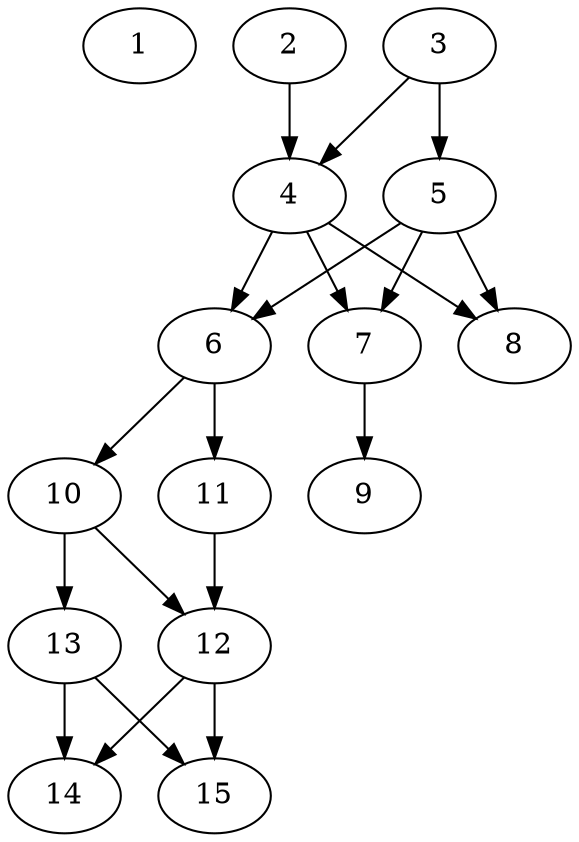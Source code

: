 // DAG automatically generated by daggen at Thu Oct  3 13:59:26 2019
// ./daggen --dot -n 15 --ccr 0.4 --fat 0.5 --regular 0.7 --density 0.7 --mindata 5242880 --maxdata 52428800 
digraph G {
  1 [size="44533760", alpha="0.05", expect_size="17813504"] 
  2 [size="51673600", alpha="0.15", expect_size="20669440"] 
  2 -> 4 [size ="20669440"]
  3 [size="102781440", alpha="0.08", expect_size="41112576"] 
  3 -> 4 [size ="41112576"]
  3 -> 5 [size ="41112576"]
  4 [size="126151680", alpha="0.07", expect_size="50460672"] 
  4 -> 6 [size ="50460672"]
  4 -> 7 [size ="50460672"]
  4 -> 8 [size ="50460672"]
  5 [size="57541120", alpha="0.03", expect_size="23016448"] 
  5 -> 6 [size ="23016448"]
  5 -> 7 [size ="23016448"]
  5 -> 8 [size ="23016448"]
  6 [size="102535680", alpha="0.14", expect_size="41014272"] 
  6 -> 10 [size ="41014272"]
  6 -> 11 [size ="41014272"]
  7 [size="122334720", alpha="0.09", expect_size="48933888"] 
  7 -> 9 [size ="48933888"]
  8 [size="80796160", alpha="0.04", expect_size="32318464"] 
  9 [size="75578880", alpha="0.07", expect_size="30231552"] 
  10 [size="46338560", alpha="0.15", expect_size="18535424"] 
  10 -> 12 [size ="18535424"]
  10 -> 13 [size ="18535424"]
  11 [size="100354560", alpha="0.04", expect_size="40141824"] 
  11 -> 12 [size ="40141824"]
  12 [size="14784000", alpha="0.12", expect_size="5913600"] 
  12 -> 14 [size ="5913600"]
  12 -> 15 [size ="5913600"]
  13 [size="100774400", alpha="0.05", expect_size="40309760"] 
  13 -> 14 [size ="40309760"]
  13 -> 15 [size ="40309760"]
  14 [size="29107200", alpha="0.01", expect_size="11642880"] 
  15 [size="72384000", alpha="0.12", expect_size="28953600"] 
}

